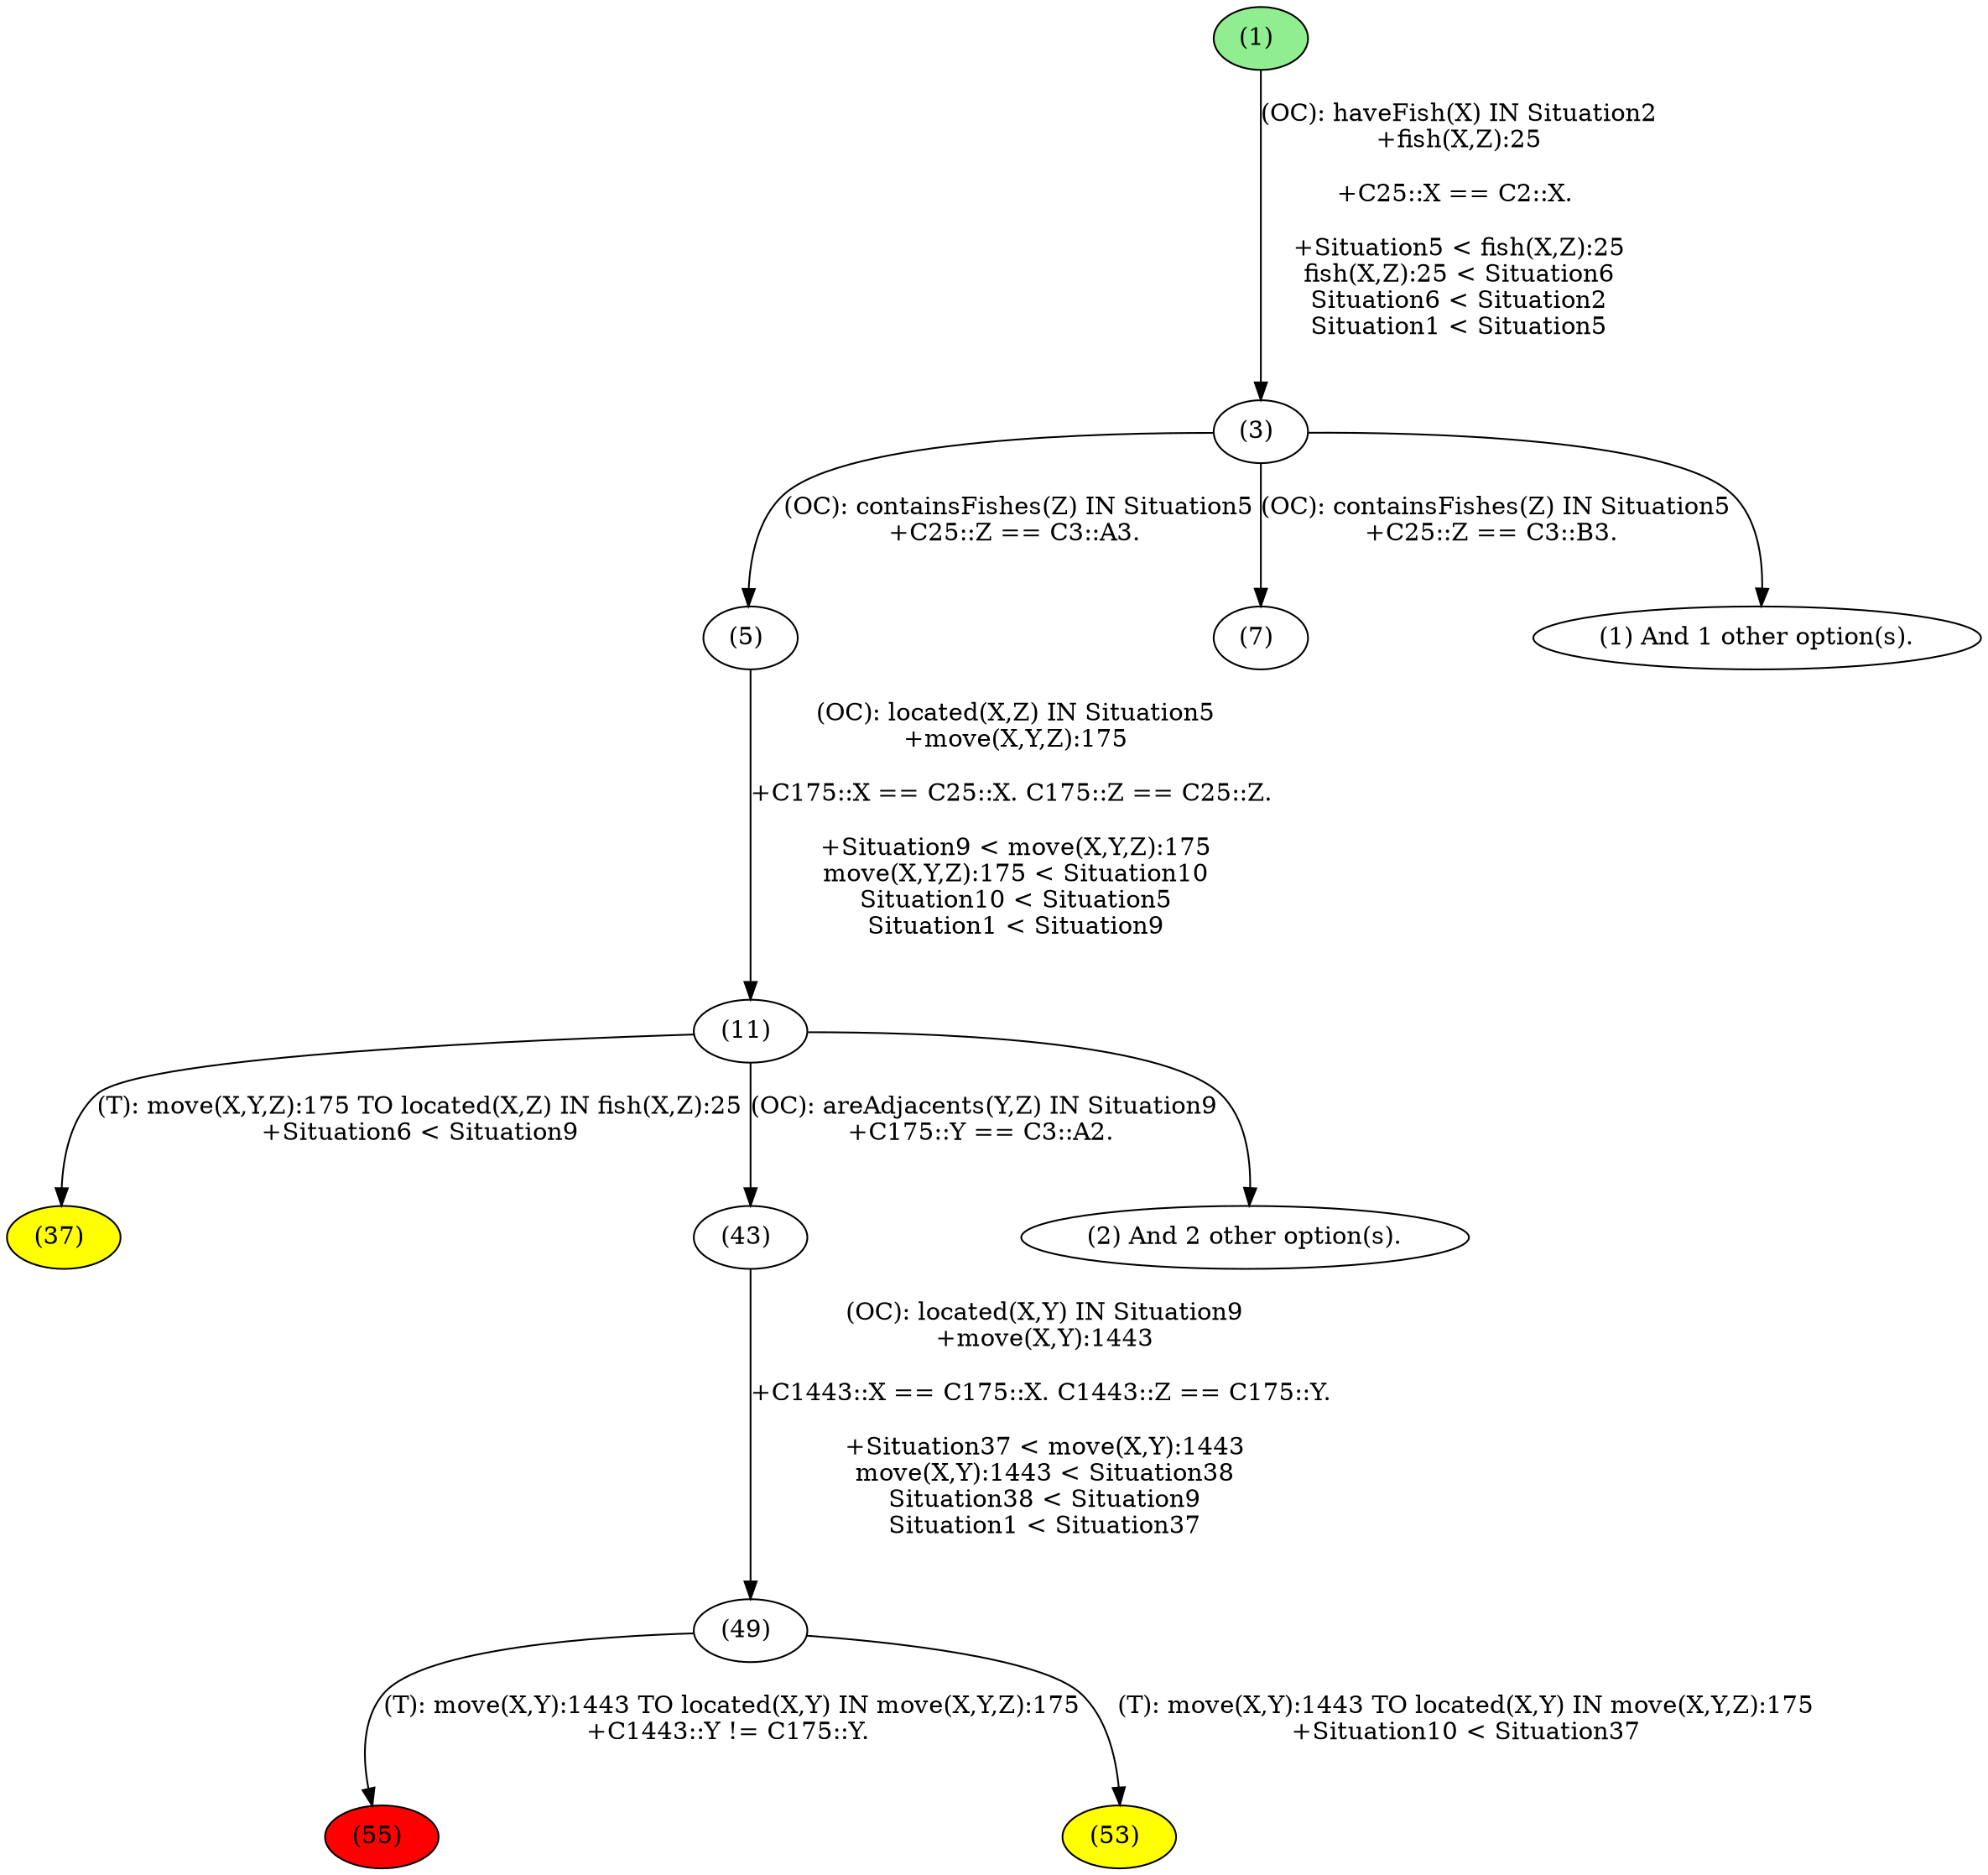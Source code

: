 digraph G {
"(55) " [style=filled,fillcolor="red"];
"(53) " [style=filled,fillcolor="yellow"];
"(37) " [style=filled,fillcolor="yellow"];
"(1) " [style=filled,fillcolor="lightgreen"];
"(1) " -> "(3) " [label="(OC): haveFish(X) IN Situation2
+fish(X,Z):25

+C25::X == C2::X. 

+Situation5 < fish(X,Z):25
fish(X,Z):25 < Situation6
Situation6 < Situation2
Situation1 < Situation5

"];
"(3) " -> "(5) " [label="(OC): containsFishes(Z) IN Situation5
+C25::Z == C3::A3. 

"];
"(3) " -> "(7) " [label="(OC): containsFishes(Z) IN Situation5
+C25::Z == C3::B3. 

"];
"(3) " -> "(1) And 1 other option(s).";
"(5) " -> "(11) " [label="(OC): located(X,Z) IN Situation5
+move(X,Y,Z):175

+C175::X == C25::X. C175::Z == C25::Z. 

+Situation9 < move(X,Y,Z):175
move(X,Y,Z):175 < Situation10
Situation10 < Situation5
Situation1 < Situation9

"];
"(11) " -> "(43) " [label="(OC): areAdjacents(Y,Z) IN Situation9
+C175::Y == C3::A2. 

"];
"(11) " -> "(37) " [label="(T): move(X,Y,Z):175 TO located(X,Z) IN fish(X,Z):25
+Situation6 < Situation9

"];
"(11) " -> "(2) And 2 other option(s).";
"(43) " -> "(49) " [label="(OC): located(X,Y) IN Situation9
+move(X,Y):1443

+C1443::X == C175::X. C1443::Z == C175::Y. 

+Situation37 < move(X,Y):1443
move(X,Y):1443 < Situation38
Situation38 < Situation9
Situation1 < Situation37

"];
"(49) " -> "(55) " [label="(T): move(X,Y):1443 TO located(X,Y) IN move(X,Y,Z):175
+C1443::Y != C175::Y. 

"];
"(49) " -> "(53) " [label="(T): move(X,Y):1443 TO located(X,Y) IN move(X,Y,Z):175
+Situation10 < Situation37

"];
}
